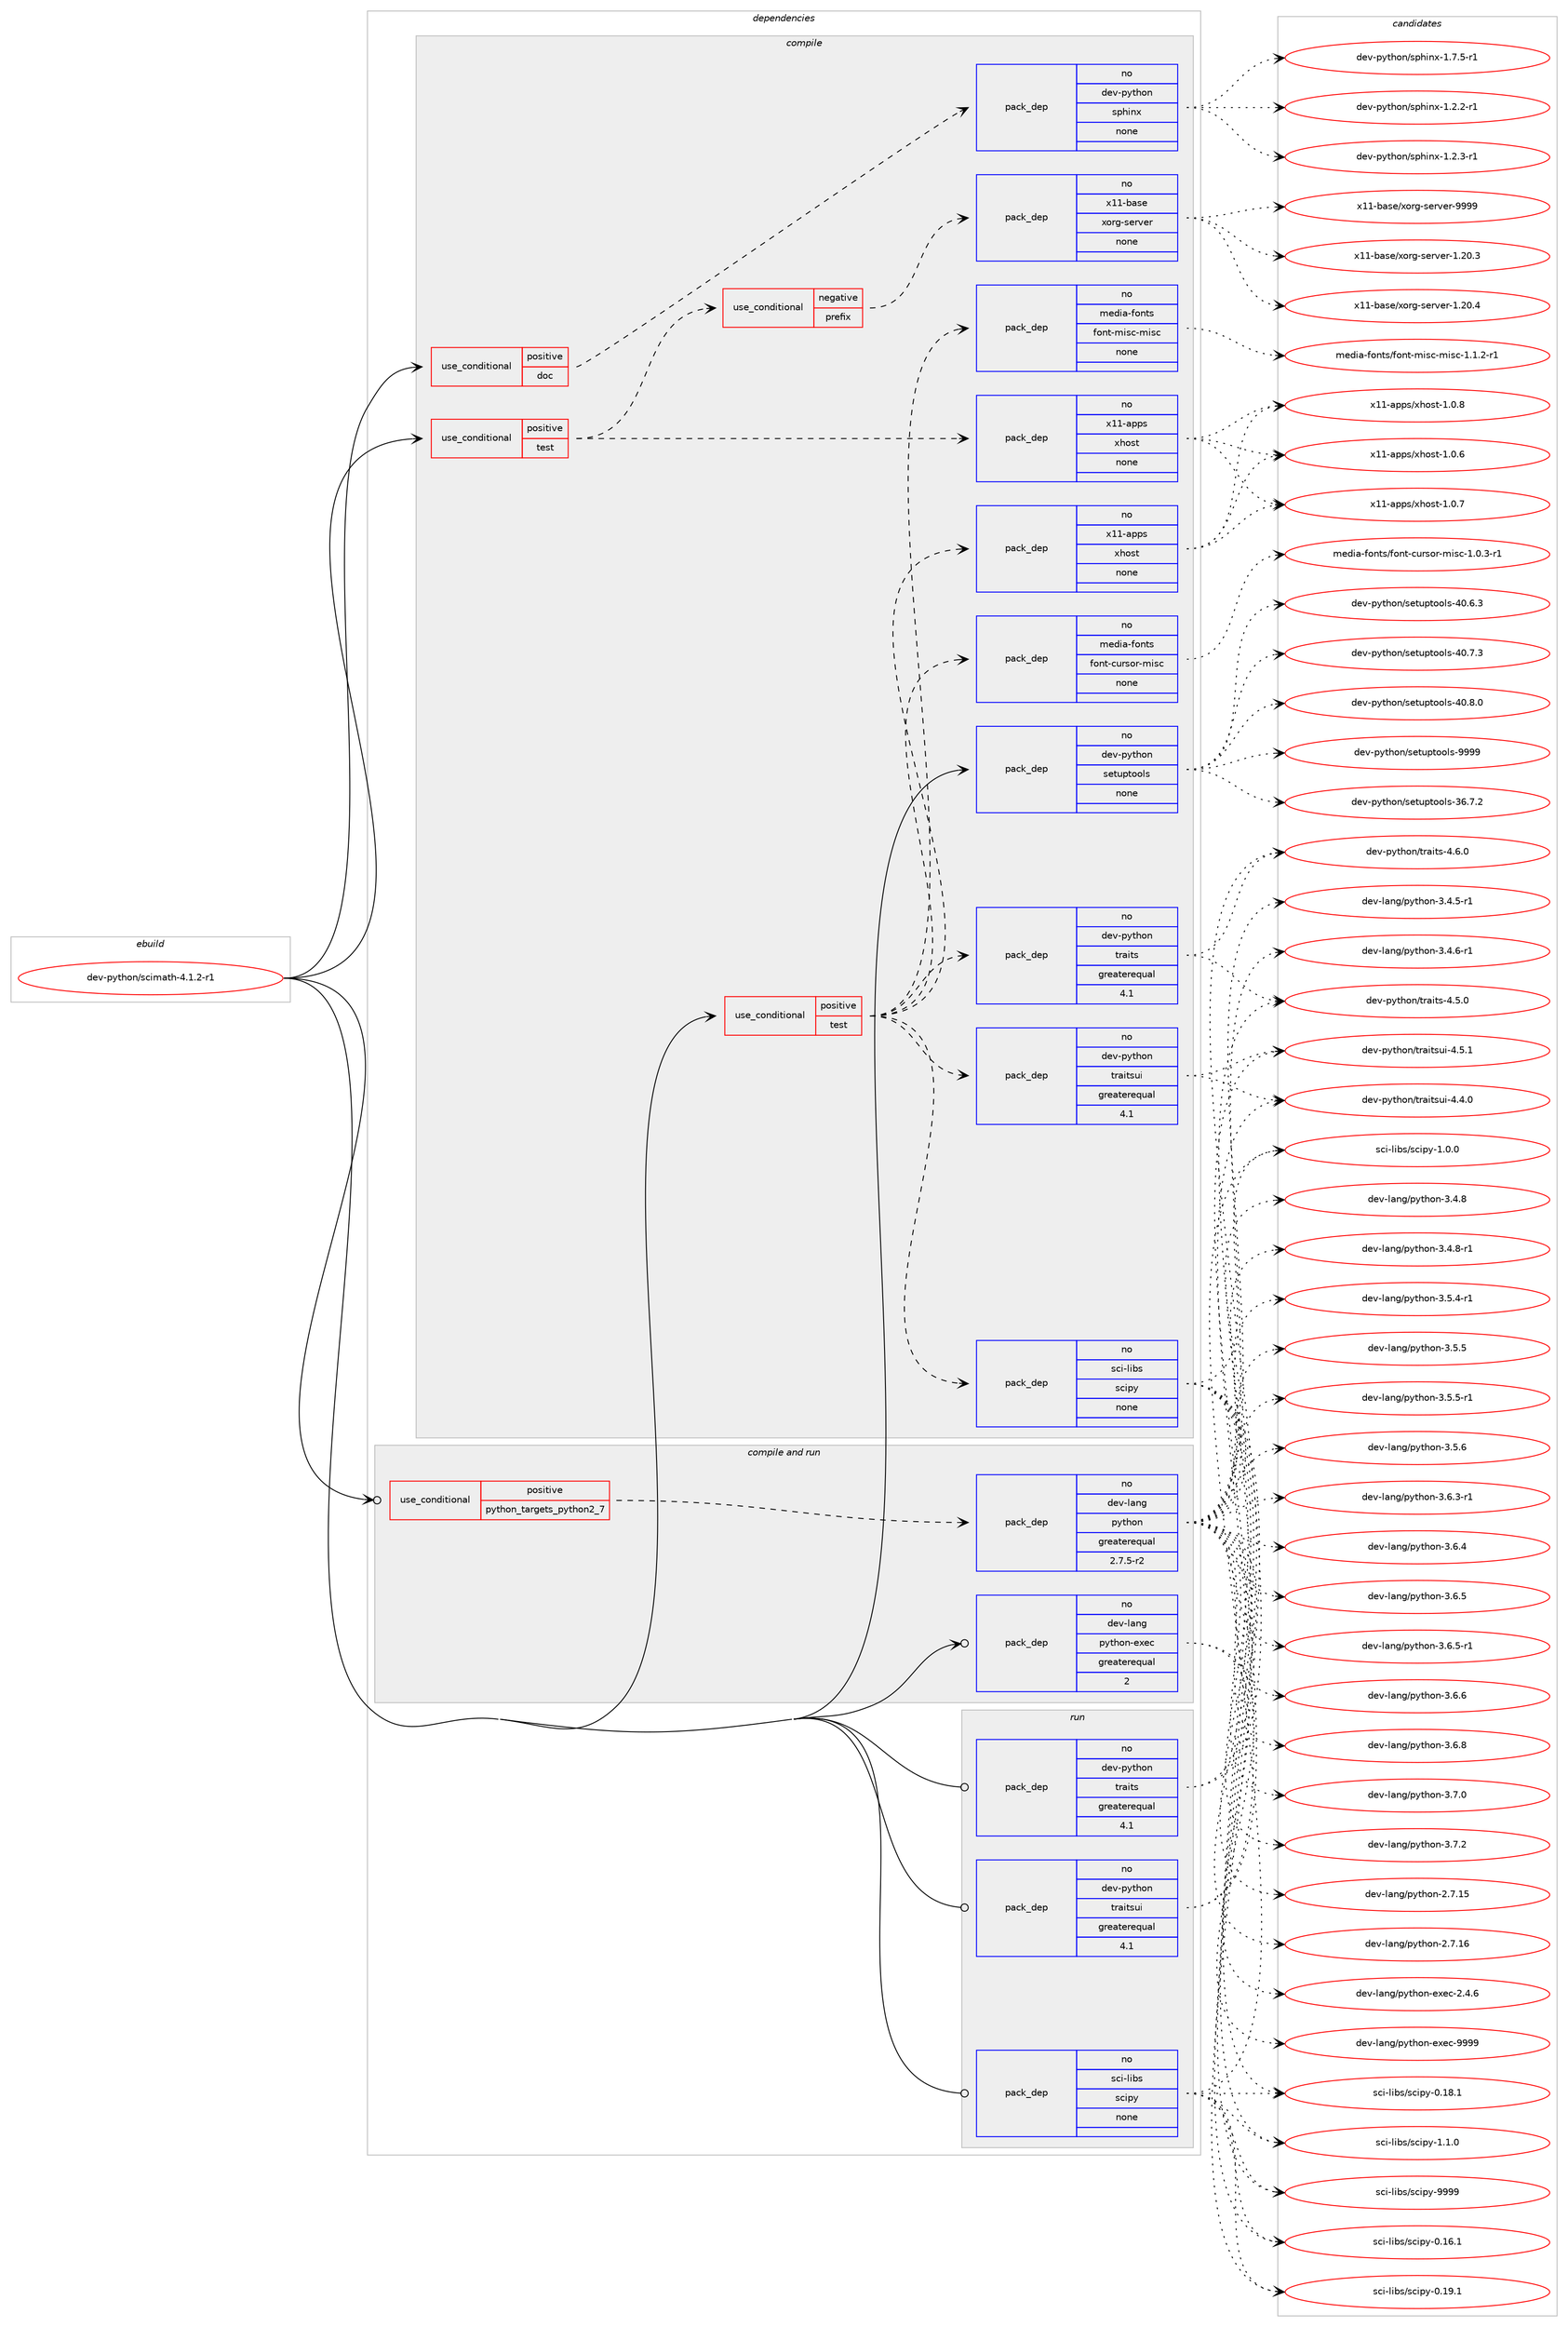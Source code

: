 digraph prolog {

# *************
# Graph options
# *************

newrank=true;
concentrate=true;
compound=true;
graph [rankdir=LR,fontname=Helvetica,fontsize=10,ranksep=1.5];#, ranksep=2.5, nodesep=0.2];
edge  [arrowhead=vee];
node  [fontname=Helvetica,fontsize=10];

# **********
# The ebuild
# **********

subgraph cluster_leftcol {
color=gray;
rank=same;
label=<<i>ebuild</i>>;
id [label="dev-python/scimath-4.1.2-r1", color=red, width=4, href="../dev-python/scimath-4.1.2-r1.svg"];
}

# ****************
# The dependencies
# ****************

subgraph cluster_midcol {
color=gray;
label=<<i>dependencies</i>>;
subgraph cluster_compile {
fillcolor="#eeeeee";
style=filled;
label=<<i>compile</i>>;
subgraph cond384273 {
dependency1440307 [label=<<TABLE BORDER="0" CELLBORDER="1" CELLSPACING="0" CELLPADDING="4"><TR><TD ROWSPAN="3" CELLPADDING="10">use_conditional</TD></TR><TR><TD>positive</TD></TR><TR><TD>doc</TD></TR></TABLE>>, shape=none, color=red];
subgraph pack1032672 {
dependency1440308 [label=<<TABLE BORDER="0" CELLBORDER="1" CELLSPACING="0" CELLPADDING="4" WIDTH="220"><TR><TD ROWSPAN="6" CELLPADDING="30">pack_dep</TD></TR><TR><TD WIDTH="110">no</TD></TR><TR><TD>dev-python</TD></TR><TR><TD>sphinx</TD></TR><TR><TD>none</TD></TR><TR><TD></TD></TR></TABLE>>, shape=none, color=blue];
}
dependency1440307:e -> dependency1440308:w [weight=20,style="dashed",arrowhead="vee"];
}
id:e -> dependency1440307:w [weight=20,style="solid",arrowhead="vee"];
subgraph cond384274 {
dependency1440309 [label=<<TABLE BORDER="0" CELLBORDER="1" CELLSPACING="0" CELLPADDING="4"><TR><TD ROWSPAN="3" CELLPADDING="10">use_conditional</TD></TR><TR><TD>positive</TD></TR><TR><TD>test</TD></TR></TABLE>>, shape=none, color=red];
subgraph cond384275 {
dependency1440310 [label=<<TABLE BORDER="0" CELLBORDER="1" CELLSPACING="0" CELLPADDING="4"><TR><TD ROWSPAN="3" CELLPADDING="10">use_conditional</TD></TR><TR><TD>negative</TD></TR><TR><TD>prefix</TD></TR></TABLE>>, shape=none, color=red];
subgraph pack1032673 {
dependency1440311 [label=<<TABLE BORDER="0" CELLBORDER="1" CELLSPACING="0" CELLPADDING="4" WIDTH="220"><TR><TD ROWSPAN="6" CELLPADDING="30">pack_dep</TD></TR><TR><TD WIDTH="110">no</TD></TR><TR><TD>x11-base</TD></TR><TR><TD>xorg-server</TD></TR><TR><TD>none</TD></TR><TR><TD></TD></TR></TABLE>>, shape=none, color=blue];
}
dependency1440310:e -> dependency1440311:w [weight=20,style="dashed",arrowhead="vee"];
}
dependency1440309:e -> dependency1440310:w [weight=20,style="dashed",arrowhead="vee"];
subgraph pack1032674 {
dependency1440312 [label=<<TABLE BORDER="0" CELLBORDER="1" CELLSPACING="0" CELLPADDING="4" WIDTH="220"><TR><TD ROWSPAN="6" CELLPADDING="30">pack_dep</TD></TR><TR><TD WIDTH="110">no</TD></TR><TR><TD>x11-apps</TD></TR><TR><TD>xhost</TD></TR><TR><TD>none</TD></TR><TR><TD></TD></TR></TABLE>>, shape=none, color=blue];
}
dependency1440309:e -> dependency1440312:w [weight=20,style="dashed",arrowhead="vee"];
}
id:e -> dependency1440309:w [weight=20,style="solid",arrowhead="vee"];
subgraph cond384276 {
dependency1440313 [label=<<TABLE BORDER="0" CELLBORDER="1" CELLSPACING="0" CELLPADDING="4"><TR><TD ROWSPAN="3" CELLPADDING="10">use_conditional</TD></TR><TR><TD>positive</TD></TR><TR><TD>test</TD></TR></TABLE>>, shape=none, color=red];
subgraph pack1032675 {
dependency1440314 [label=<<TABLE BORDER="0" CELLBORDER="1" CELLSPACING="0" CELLPADDING="4" WIDTH="220"><TR><TD ROWSPAN="6" CELLPADDING="30">pack_dep</TD></TR><TR><TD WIDTH="110">no</TD></TR><TR><TD>dev-python</TD></TR><TR><TD>traits</TD></TR><TR><TD>greaterequal</TD></TR><TR><TD>4.1</TD></TR></TABLE>>, shape=none, color=blue];
}
dependency1440313:e -> dependency1440314:w [weight=20,style="dashed",arrowhead="vee"];
subgraph pack1032676 {
dependency1440315 [label=<<TABLE BORDER="0" CELLBORDER="1" CELLSPACING="0" CELLPADDING="4" WIDTH="220"><TR><TD ROWSPAN="6" CELLPADDING="30">pack_dep</TD></TR><TR><TD WIDTH="110">no</TD></TR><TR><TD>dev-python</TD></TR><TR><TD>traitsui</TD></TR><TR><TD>greaterequal</TD></TR><TR><TD>4.1</TD></TR></TABLE>>, shape=none, color=blue];
}
dependency1440313:e -> dependency1440315:w [weight=20,style="dashed",arrowhead="vee"];
subgraph pack1032677 {
dependency1440316 [label=<<TABLE BORDER="0" CELLBORDER="1" CELLSPACING="0" CELLPADDING="4" WIDTH="220"><TR><TD ROWSPAN="6" CELLPADDING="30">pack_dep</TD></TR><TR><TD WIDTH="110">no</TD></TR><TR><TD>sci-libs</TD></TR><TR><TD>scipy</TD></TR><TR><TD>none</TD></TR><TR><TD></TD></TR></TABLE>>, shape=none, color=blue];
}
dependency1440313:e -> dependency1440316:w [weight=20,style="dashed",arrowhead="vee"];
subgraph pack1032678 {
dependency1440317 [label=<<TABLE BORDER="0" CELLBORDER="1" CELLSPACING="0" CELLPADDING="4" WIDTH="220"><TR><TD ROWSPAN="6" CELLPADDING="30">pack_dep</TD></TR><TR><TD WIDTH="110">no</TD></TR><TR><TD>media-fonts</TD></TR><TR><TD>font-cursor-misc</TD></TR><TR><TD>none</TD></TR><TR><TD></TD></TR></TABLE>>, shape=none, color=blue];
}
dependency1440313:e -> dependency1440317:w [weight=20,style="dashed",arrowhead="vee"];
subgraph pack1032679 {
dependency1440318 [label=<<TABLE BORDER="0" CELLBORDER="1" CELLSPACING="0" CELLPADDING="4" WIDTH="220"><TR><TD ROWSPAN="6" CELLPADDING="30">pack_dep</TD></TR><TR><TD WIDTH="110">no</TD></TR><TR><TD>media-fonts</TD></TR><TR><TD>font-misc-misc</TD></TR><TR><TD>none</TD></TR><TR><TD></TD></TR></TABLE>>, shape=none, color=blue];
}
dependency1440313:e -> dependency1440318:w [weight=20,style="dashed",arrowhead="vee"];
subgraph pack1032680 {
dependency1440319 [label=<<TABLE BORDER="0" CELLBORDER="1" CELLSPACING="0" CELLPADDING="4" WIDTH="220"><TR><TD ROWSPAN="6" CELLPADDING="30">pack_dep</TD></TR><TR><TD WIDTH="110">no</TD></TR><TR><TD>x11-apps</TD></TR><TR><TD>xhost</TD></TR><TR><TD>none</TD></TR><TR><TD></TD></TR></TABLE>>, shape=none, color=blue];
}
dependency1440313:e -> dependency1440319:w [weight=20,style="dashed",arrowhead="vee"];
}
id:e -> dependency1440313:w [weight=20,style="solid",arrowhead="vee"];
subgraph pack1032681 {
dependency1440320 [label=<<TABLE BORDER="0" CELLBORDER="1" CELLSPACING="0" CELLPADDING="4" WIDTH="220"><TR><TD ROWSPAN="6" CELLPADDING="30">pack_dep</TD></TR><TR><TD WIDTH="110">no</TD></TR><TR><TD>dev-python</TD></TR><TR><TD>setuptools</TD></TR><TR><TD>none</TD></TR><TR><TD></TD></TR></TABLE>>, shape=none, color=blue];
}
id:e -> dependency1440320:w [weight=20,style="solid",arrowhead="vee"];
}
subgraph cluster_compileandrun {
fillcolor="#eeeeee";
style=filled;
label=<<i>compile and run</i>>;
subgraph cond384277 {
dependency1440321 [label=<<TABLE BORDER="0" CELLBORDER="1" CELLSPACING="0" CELLPADDING="4"><TR><TD ROWSPAN="3" CELLPADDING="10">use_conditional</TD></TR><TR><TD>positive</TD></TR><TR><TD>python_targets_python2_7</TD></TR></TABLE>>, shape=none, color=red];
subgraph pack1032682 {
dependency1440322 [label=<<TABLE BORDER="0" CELLBORDER="1" CELLSPACING="0" CELLPADDING="4" WIDTH="220"><TR><TD ROWSPAN="6" CELLPADDING="30">pack_dep</TD></TR><TR><TD WIDTH="110">no</TD></TR><TR><TD>dev-lang</TD></TR><TR><TD>python</TD></TR><TR><TD>greaterequal</TD></TR><TR><TD>2.7.5-r2</TD></TR></TABLE>>, shape=none, color=blue];
}
dependency1440321:e -> dependency1440322:w [weight=20,style="dashed",arrowhead="vee"];
}
id:e -> dependency1440321:w [weight=20,style="solid",arrowhead="odotvee"];
subgraph pack1032683 {
dependency1440323 [label=<<TABLE BORDER="0" CELLBORDER="1" CELLSPACING="0" CELLPADDING="4" WIDTH="220"><TR><TD ROWSPAN="6" CELLPADDING="30">pack_dep</TD></TR><TR><TD WIDTH="110">no</TD></TR><TR><TD>dev-lang</TD></TR><TR><TD>python-exec</TD></TR><TR><TD>greaterequal</TD></TR><TR><TD>2</TD></TR></TABLE>>, shape=none, color=blue];
}
id:e -> dependency1440323:w [weight=20,style="solid",arrowhead="odotvee"];
}
subgraph cluster_run {
fillcolor="#eeeeee";
style=filled;
label=<<i>run</i>>;
subgraph pack1032684 {
dependency1440324 [label=<<TABLE BORDER="0" CELLBORDER="1" CELLSPACING="0" CELLPADDING="4" WIDTH="220"><TR><TD ROWSPAN="6" CELLPADDING="30">pack_dep</TD></TR><TR><TD WIDTH="110">no</TD></TR><TR><TD>dev-python</TD></TR><TR><TD>traits</TD></TR><TR><TD>greaterequal</TD></TR><TR><TD>4.1</TD></TR></TABLE>>, shape=none, color=blue];
}
id:e -> dependency1440324:w [weight=20,style="solid",arrowhead="odot"];
subgraph pack1032685 {
dependency1440325 [label=<<TABLE BORDER="0" CELLBORDER="1" CELLSPACING="0" CELLPADDING="4" WIDTH="220"><TR><TD ROWSPAN="6" CELLPADDING="30">pack_dep</TD></TR><TR><TD WIDTH="110">no</TD></TR><TR><TD>dev-python</TD></TR><TR><TD>traitsui</TD></TR><TR><TD>greaterequal</TD></TR><TR><TD>4.1</TD></TR></TABLE>>, shape=none, color=blue];
}
id:e -> dependency1440325:w [weight=20,style="solid",arrowhead="odot"];
subgraph pack1032686 {
dependency1440326 [label=<<TABLE BORDER="0" CELLBORDER="1" CELLSPACING="0" CELLPADDING="4" WIDTH="220"><TR><TD ROWSPAN="6" CELLPADDING="30">pack_dep</TD></TR><TR><TD WIDTH="110">no</TD></TR><TR><TD>sci-libs</TD></TR><TR><TD>scipy</TD></TR><TR><TD>none</TD></TR><TR><TD></TD></TR></TABLE>>, shape=none, color=blue];
}
id:e -> dependency1440326:w [weight=20,style="solid",arrowhead="odot"];
}
}

# **************
# The candidates
# **************

subgraph cluster_choices {
rank=same;
color=gray;
label=<<i>candidates</i>>;

subgraph choice1032672 {
color=black;
nodesep=1;
choice10010111845112121116104111110471151121041051101204549465046504511449 [label="dev-python/sphinx-1.2.2-r1", color=red, width=4,href="../dev-python/sphinx-1.2.2-r1.svg"];
choice10010111845112121116104111110471151121041051101204549465046514511449 [label="dev-python/sphinx-1.2.3-r1", color=red, width=4,href="../dev-python/sphinx-1.2.3-r1.svg"];
choice10010111845112121116104111110471151121041051101204549465546534511449 [label="dev-python/sphinx-1.7.5-r1", color=red, width=4,href="../dev-python/sphinx-1.7.5-r1.svg"];
dependency1440308:e -> choice10010111845112121116104111110471151121041051101204549465046504511449:w [style=dotted,weight="100"];
dependency1440308:e -> choice10010111845112121116104111110471151121041051101204549465046514511449:w [style=dotted,weight="100"];
dependency1440308:e -> choice10010111845112121116104111110471151121041051101204549465546534511449:w [style=dotted,weight="100"];
}
subgraph choice1032673 {
color=black;
nodesep=1;
choice1204949459897115101471201111141034511510111411810111445494650484651 [label="x11-base/xorg-server-1.20.3", color=red, width=4,href="../x11-base/xorg-server-1.20.3.svg"];
choice1204949459897115101471201111141034511510111411810111445494650484652 [label="x11-base/xorg-server-1.20.4", color=red, width=4,href="../x11-base/xorg-server-1.20.4.svg"];
choice120494945989711510147120111114103451151011141181011144557575757 [label="x11-base/xorg-server-9999", color=red, width=4,href="../x11-base/xorg-server-9999.svg"];
dependency1440311:e -> choice1204949459897115101471201111141034511510111411810111445494650484651:w [style=dotted,weight="100"];
dependency1440311:e -> choice1204949459897115101471201111141034511510111411810111445494650484652:w [style=dotted,weight="100"];
dependency1440311:e -> choice120494945989711510147120111114103451151011141181011144557575757:w [style=dotted,weight="100"];
}
subgraph choice1032674 {
color=black;
nodesep=1;
choice1204949459711211211547120104111115116454946484654 [label="x11-apps/xhost-1.0.6", color=red, width=4,href="../x11-apps/xhost-1.0.6.svg"];
choice1204949459711211211547120104111115116454946484655 [label="x11-apps/xhost-1.0.7", color=red, width=4,href="../x11-apps/xhost-1.0.7.svg"];
choice1204949459711211211547120104111115116454946484656 [label="x11-apps/xhost-1.0.8", color=red, width=4,href="../x11-apps/xhost-1.0.8.svg"];
dependency1440312:e -> choice1204949459711211211547120104111115116454946484654:w [style=dotted,weight="100"];
dependency1440312:e -> choice1204949459711211211547120104111115116454946484655:w [style=dotted,weight="100"];
dependency1440312:e -> choice1204949459711211211547120104111115116454946484656:w [style=dotted,weight="100"];
}
subgraph choice1032675 {
color=black;
nodesep=1;
choice100101118451121211161041111104711611497105116115455246534648 [label="dev-python/traits-4.5.0", color=red, width=4,href="../dev-python/traits-4.5.0.svg"];
choice100101118451121211161041111104711611497105116115455246544648 [label="dev-python/traits-4.6.0", color=red, width=4,href="../dev-python/traits-4.6.0.svg"];
dependency1440314:e -> choice100101118451121211161041111104711611497105116115455246534648:w [style=dotted,weight="100"];
dependency1440314:e -> choice100101118451121211161041111104711611497105116115455246544648:w [style=dotted,weight="100"];
}
subgraph choice1032676 {
color=black;
nodesep=1;
choice100101118451121211161041111104711611497105116115117105455246524648 [label="dev-python/traitsui-4.4.0", color=red, width=4,href="../dev-python/traitsui-4.4.0.svg"];
choice100101118451121211161041111104711611497105116115117105455246534649 [label="dev-python/traitsui-4.5.1", color=red, width=4,href="../dev-python/traitsui-4.5.1.svg"];
dependency1440315:e -> choice100101118451121211161041111104711611497105116115117105455246524648:w [style=dotted,weight="100"];
dependency1440315:e -> choice100101118451121211161041111104711611497105116115117105455246534649:w [style=dotted,weight="100"];
}
subgraph choice1032677 {
color=black;
nodesep=1;
choice115991054510810598115471159910511212145484649544649 [label="sci-libs/scipy-0.16.1", color=red, width=4,href="../sci-libs/scipy-0.16.1.svg"];
choice115991054510810598115471159910511212145484649564649 [label="sci-libs/scipy-0.18.1", color=red, width=4,href="../sci-libs/scipy-0.18.1.svg"];
choice115991054510810598115471159910511212145484649574649 [label="sci-libs/scipy-0.19.1", color=red, width=4,href="../sci-libs/scipy-0.19.1.svg"];
choice1159910545108105981154711599105112121454946484648 [label="sci-libs/scipy-1.0.0", color=red, width=4,href="../sci-libs/scipy-1.0.0.svg"];
choice1159910545108105981154711599105112121454946494648 [label="sci-libs/scipy-1.1.0", color=red, width=4,href="../sci-libs/scipy-1.1.0.svg"];
choice11599105451081059811547115991051121214557575757 [label="sci-libs/scipy-9999", color=red, width=4,href="../sci-libs/scipy-9999.svg"];
dependency1440316:e -> choice115991054510810598115471159910511212145484649544649:w [style=dotted,weight="100"];
dependency1440316:e -> choice115991054510810598115471159910511212145484649564649:w [style=dotted,weight="100"];
dependency1440316:e -> choice115991054510810598115471159910511212145484649574649:w [style=dotted,weight="100"];
dependency1440316:e -> choice1159910545108105981154711599105112121454946484648:w [style=dotted,weight="100"];
dependency1440316:e -> choice1159910545108105981154711599105112121454946494648:w [style=dotted,weight="100"];
dependency1440316:e -> choice11599105451081059811547115991051121214557575757:w [style=dotted,weight="100"];
}
subgraph choice1032678 {
color=black;
nodesep=1;
choice109101100105974510211111011611547102111110116459911711411511111445109105115994549464846514511449 [label="media-fonts/font-cursor-misc-1.0.3-r1", color=red, width=4,href="../media-fonts/font-cursor-misc-1.0.3-r1.svg"];
dependency1440317:e -> choice109101100105974510211111011611547102111110116459911711411511111445109105115994549464846514511449:w [style=dotted,weight="100"];
}
subgraph choice1032679 {
color=black;
nodesep=1;
choice109101100105974510211111011611547102111110116451091051159945109105115994549464946504511449 [label="media-fonts/font-misc-misc-1.1.2-r1", color=red, width=4,href="../media-fonts/font-misc-misc-1.1.2-r1.svg"];
dependency1440318:e -> choice109101100105974510211111011611547102111110116451091051159945109105115994549464946504511449:w [style=dotted,weight="100"];
}
subgraph choice1032680 {
color=black;
nodesep=1;
choice1204949459711211211547120104111115116454946484654 [label="x11-apps/xhost-1.0.6", color=red, width=4,href="../x11-apps/xhost-1.0.6.svg"];
choice1204949459711211211547120104111115116454946484655 [label="x11-apps/xhost-1.0.7", color=red, width=4,href="../x11-apps/xhost-1.0.7.svg"];
choice1204949459711211211547120104111115116454946484656 [label="x11-apps/xhost-1.0.8", color=red, width=4,href="../x11-apps/xhost-1.0.8.svg"];
dependency1440319:e -> choice1204949459711211211547120104111115116454946484654:w [style=dotted,weight="100"];
dependency1440319:e -> choice1204949459711211211547120104111115116454946484655:w [style=dotted,weight="100"];
dependency1440319:e -> choice1204949459711211211547120104111115116454946484656:w [style=dotted,weight="100"];
}
subgraph choice1032681 {
color=black;
nodesep=1;
choice100101118451121211161041111104711510111611711211611111110811545515446554650 [label="dev-python/setuptools-36.7.2", color=red, width=4,href="../dev-python/setuptools-36.7.2.svg"];
choice100101118451121211161041111104711510111611711211611111110811545524846544651 [label="dev-python/setuptools-40.6.3", color=red, width=4,href="../dev-python/setuptools-40.6.3.svg"];
choice100101118451121211161041111104711510111611711211611111110811545524846554651 [label="dev-python/setuptools-40.7.3", color=red, width=4,href="../dev-python/setuptools-40.7.3.svg"];
choice100101118451121211161041111104711510111611711211611111110811545524846564648 [label="dev-python/setuptools-40.8.0", color=red, width=4,href="../dev-python/setuptools-40.8.0.svg"];
choice10010111845112121116104111110471151011161171121161111111081154557575757 [label="dev-python/setuptools-9999", color=red, width=4,href="../dev-python/setuptools-9999.svg"];
dependency1440320:e -> choice100101118451121211161041111104711510111611711211611111110811545515446554650:w [style=dotted,weight="100"];
dependency1440320:e -> choice100101118451121211161041111104711510111611711211611111110811545524846544651:w [style=dotted,weight="100"];
dependency1440320:e -> choice100101118451121211161041111104711510111611711211611111110811545524846554651:w [style=dotted,weight="100"];
dependency1440320:e -> choice100101118451121211161041111104711510111611711211611111110811545524846564648:w [style=dotted,weight="100"];
dependency1440320:e -> choice10010111845112121116104111110471151011161171121161111111081154557575757:w [style=dotted,weight="100"];
}
subgraph choice1032682 {
color=black;
nodesep=1;
choice10010111845108971101034711212111610411111045504655464953 [label="dev-lang/python-2.7.15", color=red, width=4,href="../dev-lang/python-2.7.15.svg"];
choice10010111845108971101034711212111610411111045504655464954 [label="dev-lang/python-2.7.16", color=red, width=4,href="../dev-lang/python-2.7.16.svg"];
choice1001011184510897110103471121211161041111104551465246534511449 [label="dev-lang/python-3.4.5-r1", color=red, width=4,href="../dev-lang/python-3.4.5-r1.svg"];
choice1001011184510897110103471121211161041111104551465246544511449 [label="dev-lang/python-3.4.6-r1", color=red, width=4,href="../dev-lang/python-3.4.6-r1.svg"];
choice100101118451089711010347112121116104111110455146524656 [label="dev-lang/python-3.4.8", color=red, width=4,href="../dev-lang/python-3.4.8.svg"];
choice1001011184510897110103471121211161041111104551465246564511449 [label="dev-lang/python-3.4.8-r1", color=red, width=4,href="../dev-lang/python-3.4.8-r1.svg"];
choice1001011184510897110103471121211161041111104551465346524511449 [label="dev-lang/python-3.5.4-r1", color=red, width=4,href="../dev-lang/python-3.5.4-r1.svg"];
choice100101118451089711010347112121116104111110455146534653 [label="dev-lang/python-3.5.5", color=red, width=4,href="../dev-lang/python-3.5.5.svg"];
choice1001011184510897110103471121211161041111104551465346534511449 [label="dev-lang/python-3.5.5-r1", color=red, width=4,href="../dev-lang/python-3.5.5-r1.svg"];
choice100101118451089711010347112121116104111110455146534654 [label="dev-lang/python-3.5.6", color=red, width=4,href="../dev-lang/python-3.5.6.svg"];
choice1001011184510897110103471121211161041111104551465446514511449 [label="dev-lang/python-3.6.3-r1", color=red, width=4,href="../dev-lang/python-3.6.3-r1.svg"];
choice100101118451089711010347112121116104111110455146544652 [label="dev-lang/python-3.6.4", color=red, width=4,href="../dev-lang/python-3.6.4.svg"];
choice100101118451089711010347112121116104111110455146544653 [label="dev-lang/python-3.6.5", color=red, width=4,href="../dev-lang/python-3.6.5.svg"];
choice1001011184510897110103471121211161041111104551465446534511449 [label="dev-lang/python-3.6.5-r1", color=red, width=4,href="../dev-lang/python-3.6.5-r1.svg"];
choice100101118451089711010347112121116104111110455146544654 [label="dev-lang/python-3.6.6", color=red, width=4,href="../dev-lang/python-3.6.6.svg"];
choice100101118451089711010347112121116104111110455146544656 [label="dev-lang/python-3.6.8", color=red, width=4,href="../dev-lang/python-3.6.8.svg"];
choice100101118451089711010347112121116104111110455146554648 [label="dev-lang/python-3.7.0", color=red, width=4,href="../dev-lang/python-3.7.0.svg"];
choice100101118451089711010347112121116104111110455146554650 [label="dev-lang/python-3.7.2", color=red, width=4,href="../dev-lang/python-3.7.2.svg"];
dependency1440322:e -> choice10010111845108971101034711212111610411111045504655464953:w [style=dotted,weight="100"];
dependency1440322:e -> choice10010111845108971101034711212111610411111045504655464954:w [style=dotted,weight="100"];
dependency1440322:e -> choice1001011184510897110103471121211161041111104551465246534511449:w [style=dotted,weight="100"];
dependency1440322:e -> choice1001011184510897110103471121211161041111104551465246544511449:w [style=dotted,weight="100"];
dependency1440322:e -> choice100101118451089711010347112121116104111110455146524656:w [style=dotted,weight="100"];
dependency1440322:e -> choice1001011184510897110103471121211161041111104551465246564511449:w [style=dotted,weight="100"];
dependency1440322:e -> choice1001011184510897110103471121211161041111104551465346524511449:w [style=dotted,weight="100"];
dependency1440322:e -> choice100101118451089711010347112121116104111110455146534653:w [style=dotted,weight="100"];
dependency1440322:e -> choice1001011184510897110103471121211161041111104551465346534511449:w [style=dotted,weight="100"];
dependency1440322:e -> choice100101118451089711010347112121116104111110455146534654:w [style=dotted,weight="100"];
dependency1440322:e -> choice1001011184510897110103471121211161041111104551465446514511449:w [style=dotted,weight="100"];
dependency1440322:e -> choice100101118451089711010347112121116104111110455146544652:w [style=dotted,weight="100"];
dependency1440322:e -> choice100101118451089711010347112121116104111110455146544653:w [style=dotted,weight="100"];
dependency1440322:e -> choice1001011184510897110103471121211161041111104551465446534511449:w [style=dotted,weight="100"];
dependency1440322:e -> choice100101118451089711010347112121116104111110455146544654:w [style=dotted,weight="100"];
dependency1440322:e -> choice100101118451089711010347112121116104111110455146544656:w [style=dotted,weight="100"];
dependency1440322:e -> choice100101118451089711010347112121116104111110455146554648:w [style=dotted,weight="100"];
dependency1440322:e -> choice100101118451089711010347112121116104111110455146554650:w [style=dotted,weight="100"];
}
subgraph choice1032683 {
color=black;
nodesep=1;
choice1001011184510897110103471121211161041111104510112010199455046524654 [label="dev-lang/python-exec-2.4.6", color=red, width=4,href="../dev-lang/python-exec-2.4.6.svg"];
choice10010111845108971101034711212111610411111045101120101994557575757 [label="dev-lang/python-exec-9999", color=red, width=4,href="../dev-lang/python-exec-9999.svg"];
dependency1440323:e -> choice1001011184510897110103471121211161041111104510112010199455046524654:w [style=dotted,weight="100"];
dependency1440323:e -> choice10010111845108971101034711212111610411111045101120101994557575757:w [style=dotted,weight="100"];
}
subgraph choice1032684 {
color=black;
nodesep=1;
choice100101118451121211161041111104711611497105116115455246534648 [label="dev-python/traits-4.5.0", color=red, width=4,href="../dev-python/traits-4.5.0.svg"];
choice100101118451121211161041111104711611497105116115455246544648 [label="dev-python/traits-4.6.0", color=red, width=4,href="../dev-python/traits-4.6.0.svg"];
dependency1440324:e -> choice100101118451121211161041111104711611497105116115455246534648:w [style=dotted,weight="100"];
dependency1440324:e -> choice100101118451121211161041111104711611497105116115455246544648:w [style=dotted,weight="100"];
}
subgraph choice1032685 {
color=black;
nodesep=1;
choice100101118451121211161041111104711611497105116115117105455246524648 [label="dev-python/traitsui-4.4.0", color=red, width=4,href="../dev-python/traitsui-4.4.0.svg"];
choice100101118451121211161041111104711611497105116115117105455246534649 [label="dev-python/traitsui-4.5.1", color=red, width=4,href="../dev-python/traitsui-4.5.1.svg"];
dependency1440325:e -> choice100101118451121211161041111104711611497105116115117105455246524648:w [style=dotted,weight="100"];
dependency1440325:e -> choice100101118451121211161041111104711611497105116115117105455246534649:w [style=dotted,weight="100"];
}
subgraph choice1032686 {
color=black;
nodesep=1;
choice115991054510810598115471159910511212145484649544649 [label="sci-libs/scipy-0.16.1", color=red, width=4,href="../sci-libs/scipy-0.16.1.svg"];
choice115991054510810598115471159910511212145484649564649 [label="sci-libs/scipy-0.18.1", color=red, width=4,href="../sci-libs/scipy-0.18.1.svg"];
choice115991054510810598115471159910511212145484649574649 [label="sci-libs/scipy-0.19.1", color=red, width=4,href="../sci-libs/scipy-0.19.1.svg"];
choice1159910545108105981154711599105112121454946484648 [label="sci-libs/scipy-1.0.0", color=red, width=4,href="../sci-libs/scipy-1.0.0.svg"];
choice1159910545108105981154711599105112121454946494648 [label="sci-libs/scipy-1.1.0", color=red, width=4,href="../sci-libs/scipy-1.1.0.svg"];
choice11599105451081059811547115991051121214557575757 [label="sci-libs/scipy-9999", color=red, width=4,href="../sci-libs/scipy-9999.svg"];
dependency1440326:e -> choice115991054510810598115471159910511212145484649544649:w [style=dotted,weight="100"];
dependency1440326:e -> choice115991054510810598115471159910511212145484649564649:w [style=dotted,weight="100"];
dependency1440326:e -> choice115991054510810598115471159910511212145484649574649:w [style=dotted,weight="100"];
dependency1440326:e -> choice1159910545108105981154711599105112121454946484648:w [style=dotted,weight="100"];
dependency1440326:e -> choice1159910545108105981154711599105112121454946494648:w [style=dotted,weight="100"];
dependency1440326:e -> choice11599105451081059811547115991051121214557575757:w [style=dotted,weight="100"];
}
}

}
